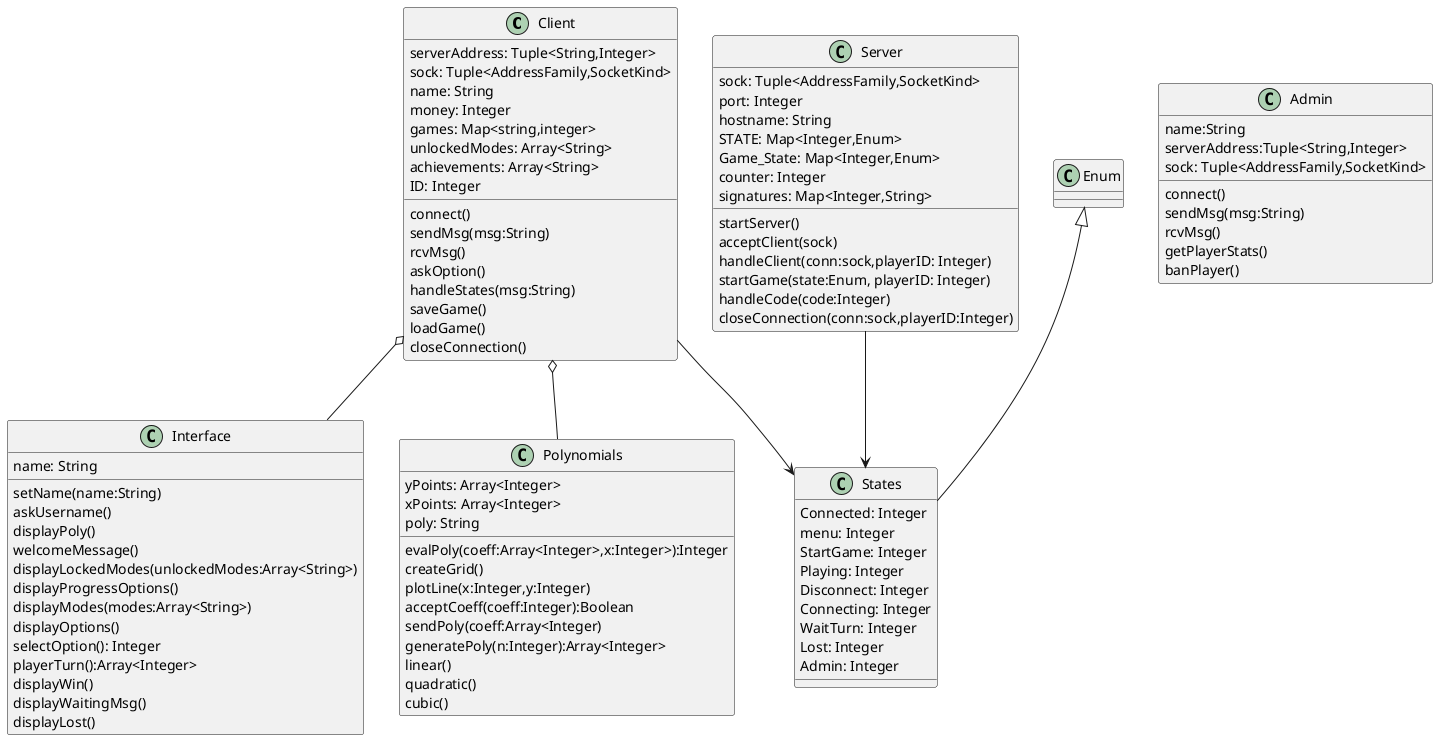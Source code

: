 @startuml
class Client{
serverAddress: Tuple<String,Integer>
sock: Tuple<AddressFamily,SocketKind>
name: String
money: Integer
games: Map<string,integer>
unlockedModes: Array<String>
achievements: Array<String>
ID: Integer
connect()
sendMsg(msg:String)
rcvMsg()
askOption()
handleStates(msg:String)
saveGame()
loadGame()
closeConnection()
}
class Server{
sock: Tuple<AddressFamily,SocketKind>
port: Integer
hostname: String
STATE: Map<Integer,Enum>
Game_State: Map<Integer,Enum>
counter: Integer
signatures: Map<Integer,String>
startServer()
acceptClient(sock)
handleClient(conn:sock,playerID: Integer)
startGame(state:Enum, playerID: Integer)
handleCode(code:Integer)
closeConnection(conn:sock,playerID:Integer)

}
class Interface{
name: String
setName(name:String)
askUsername()
displayPoly()
welcomeMessage()
displayLockedModes(unlockedModes:Array<String>)
displayProgressOptions()
displayModes(modes:Array<String>)
displayOptions()
selectOption(): Integer
playerTurn():Array<Integer>
displayWin()
displayWaitingMsg()
displayLost()
}
class Polynomials{
yPoints: Array<Integer>
xPoints: Array<Integer>
poly: String
evalPoly(coeff:Array<Integer>,x:Integer>):Integer
createGrid()
plotLine(x:Integer,y:Integer)
acceptCoeff(coeff:Integer):Boolean
sendPoly(coeff:Array<Integer)
generatePoly(n:Integer):Array<Integer>
linear()
quadratic()
cubic()
}
class Admin{
name:String
serverAddress:Tuple<String,Integer>
sock: Tuple<AddressFamily,SocketKind>
connect()
sendMsg(msg:String)
rcvMsg()
getPlayerStats()
banPlayer()
}
class States{
    Connected: Integer
    menu: Integer
    StartGame: Integer
    Playing: Integer
    Disconnect: Integer
    Connecting: Integer
    WaitTurn: Integer
    Lost: Integer
    Admin: Integer
}
class Enum

Enum <|-- States
Client o-- Interface
Client o-- Polynomials
Client --> States
Server --> States
@enduml